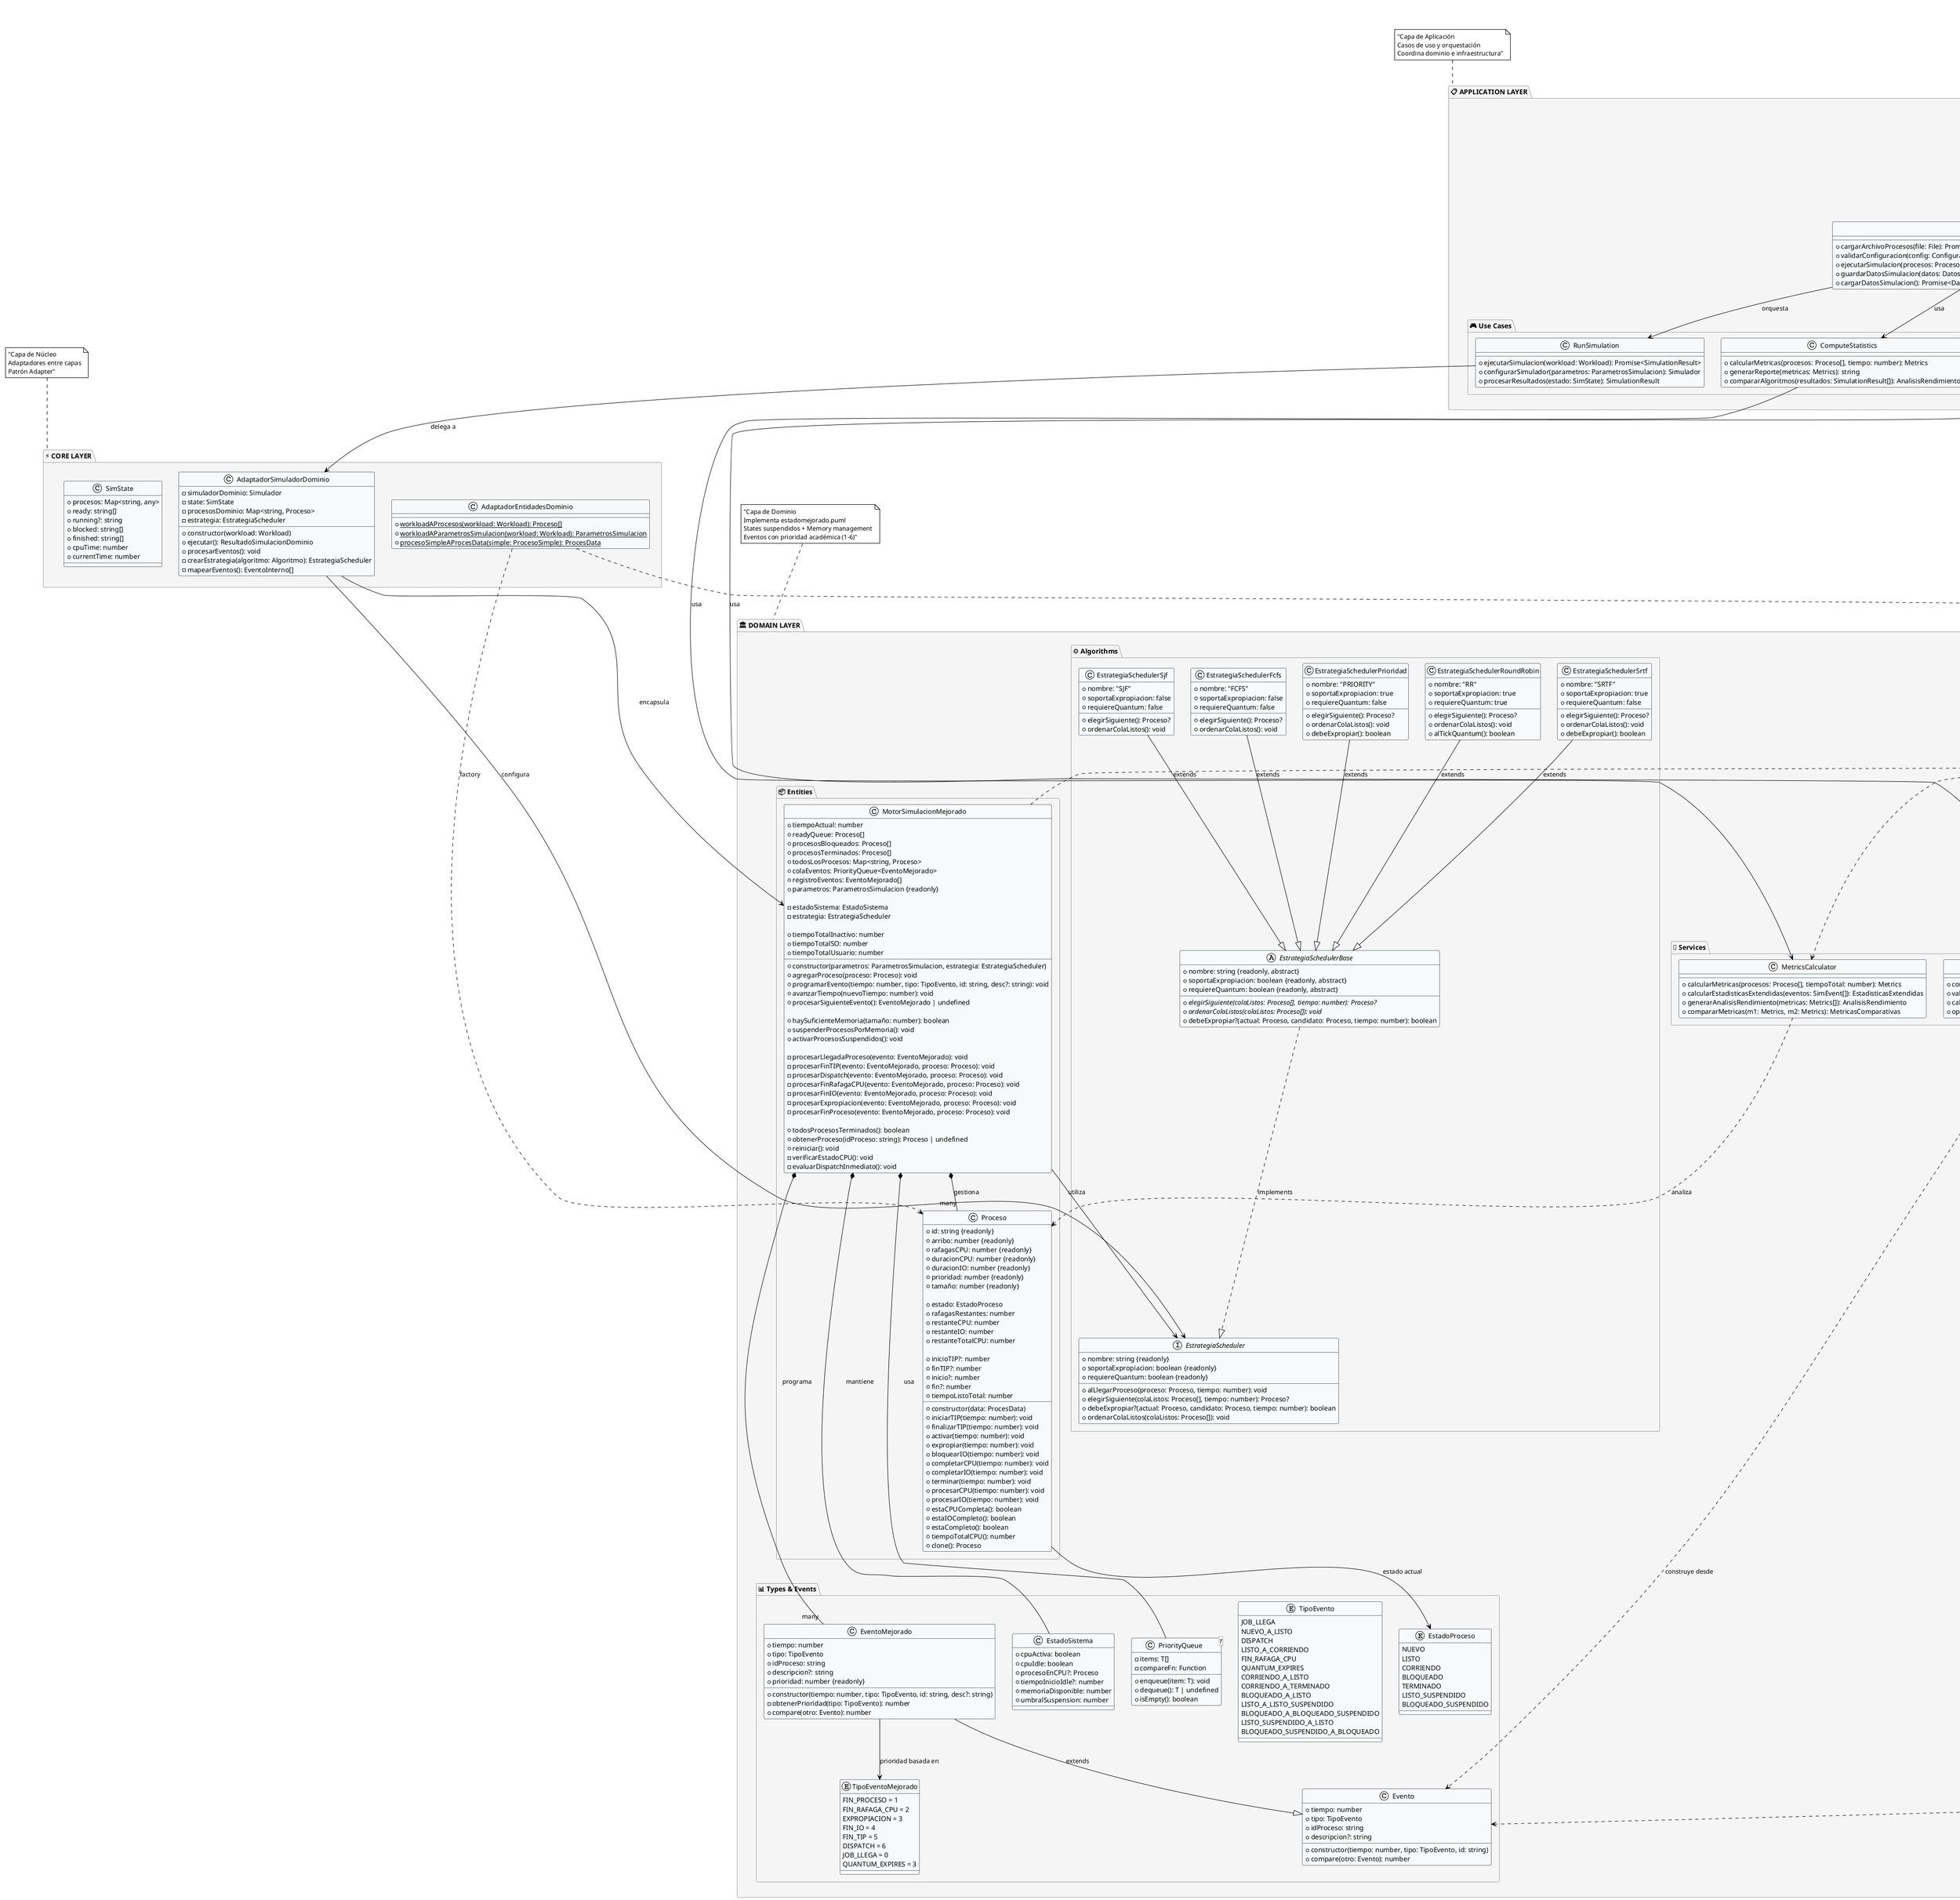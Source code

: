 @startuml UML_Classes

!theme plain
skinparam backgroundColor #FFFFFF
skinparam classBackgroundColor #F8F9FA
skinparam classBorderColor #6C757D
skinparam stereotypeCBackgroundColor #E3F2FD
skinparam packageBackgroundColor #F5F5F5
skinparam packageBorderColor #9E9E9E

title Diagrama de Clases - Simulador de Planificación de Procesos (Estado Actual)

' ===============================
' CAPA DE DOMINIO (Domain Layer)
' ===============================
package "🏛️ DOMAIN LAYER" as domain {
  
  package "📦 Entities" as entities {
    class Proceso {
      ' Propiedades inmutables
      +id: string {readonly}
      +arribo: number {readonly}
      +rafagasCPU: number {readonly}
      +duracionCPU: number {readonly}
      +duracionIO: number {readonly}
      +prioridad: number {readonly}
      +tamaño: number {readonly}
      
      ' Estado dinámico
      +estado: EstadoProceso
      +rafagasRestantes: number
      +restanteCPU: number
      +restanteIO: number
      +restanteTotalCPU: number
      
      ' Timestamps para métricas
      +inicioTIP?: number
      +finTIP?: number
      +inicio?: number
      +fin?: number
      +tiempoListoTotal: number
      --
      +constructor(data: ProcesData)
      +iniciarTIP(tiempo: number): void
      +finalizarTIP(tiempo: number): void
      +activar(tiempo: number): void
      +expropiar(tiempo: number): void
      +bloquearIO(tiempo: number): void
      +completarCPU(tiempo: number): void
      +completarIO(tiempo: number): void
      +terminar(tiempo: number): void
      +procesarCPU(tiempo: number): void
      +procesarIO(tiempo: number): void
      +estaCPUCompleta(): boolean
      +estaIOCompleto(): boolean
      +estaCompleto(): boolean
      +tiempoTotalCPU(): number
      +clone(): Proceso
    }

    class MotorSimulacionMejorado {
      ' Estado del sistema principal
      +tiempoActual: number
      +readyQueue: Proceso[]
      +procesosBloqueados: Proceso[]
      +procesosTerminados: Proceso[]
      +todosLosProcesos: Map<string, Proceso>
      +colaEventos: PriorityQueue<EventoMejorado>
      +registroEventos: EventoMejorado[]
      +parametros: ParametrosSimulacion {readonly}
      
      ' Estados suspendidos (punto 4 - estadomejorado.puml)
      -estadoSistema: EstadoSistema
      -estrategia: EstrategiaScheduler
      
      ' Métricas del sistema
      +tiempoTotalInactivo: number
      +tiempoTotalSO: number
      +tiempoTotalUsuario: number
      --
      +constructor(parametros: ParametrosSimulacion, estrategia: EstrategiaScheduler)
      +agregarProceso(proceso: Proceso): void
      +programarEvento(tiempo: number, tipo: TipoEvento, id: string, desc?: string): void
      +avanzarTiempo(nuevoTiempo: number): void
      +procesarSiguienteEvento(): EventoMejorado | undefined
      
      ' Gestión de memoria y suspensión
      +haySuficienteMemoria(tamaño: number): boolean
      +suspenderProcesosPorMemoria(): void
      +activarProcesosSuspendidos(): void
      
      ' Transiciones de estado académicas
      -procesarLlegadaProceso(evento: EventoMejorado): void
      -procesarFinTIP(evento: EventoMejorado, proceso: Proceso): void  
      -procesarDispatch(evento: EventoMejorado, proceso: Proceso): void
      -procesarFinRafagaCPU(evento: EventoMejorado, proceso: Proceso): void
      -procesarFinIO(evento: EventoMejorado, proceso: Proceso): void
      -procesarExpropiacion(evento: EventoMejorado, proceso: Proceso): void
      -procesarFinProceso(evento: EventoMejorado, proceso: Proceso): void
      
      ' Utilidades del sistema  
      +todosProcesosTerminados(): boolean  
      +obtenerProceso(idProceso: string): Proceso | undefined
      +reiniciar(): void
      -verificarEstadoCPU(): void
      -evaluarDispatchInmediato(): void
    }
  }

  package "⚙️ Algorithms" as algorithms {
    interface EstrategiaScheduler {
      +nombre: string {readonly}
      +soportaExpropiacion: boolean {readonly}
      +requiereQuantum: boolean {readonly}
      --
      +alLlegarProceso(proceso: Proceso, tiempo: number): void
      +elegirSiguiente(colaListos: Proceso[], tiempo: number): Proceso?
      +debeExpropiar?(actual: Proceso, candidato: Proceso, tiempo: number): boolean
      +ordenarColaListos(colaListos: Proceso[]): void
    }

    abstract class EstrategiaSchedulerBase {
      +nombre: string {readonly, abstract}
      +soportaExpropiacion: boolean {readonly, abstract}
      +requiereQuantum: boolean {readonly, abstract}
      --
      +elegirSiguiente(colaListos: Proceso[], tiempo: number): Proceso? {abstract}
      +ordenarColaListos(colaListos: Proceso[]): void {abstract}
      +debeExpropiar?(actual: Proceso, candidato: Proceso, tiempo: number): boolean
    }

    class EstrategiaSchedulerFcfs {
      +nombre: "FCFS"
      +soportaExpropiacion: false
      +requiereQuantum: false
      --
      +elegirSiguiente(): Proceso?
      +ordenarColaListos(): void
    }

    class EstrategiaSchedulerSjf {
      +nombre: "SJF"
      +soportaExpropiacion: false
      +requiereQuantum: false
      --
      +elegirSiguiente(): Proceso?
      +ordenarColaListos(): void
    }

    class EstrategiaSchedulerSrtf {
      +nombre: "SRTF"
      +soportaExpropiacion: true
      +requiereQuantum: false
      --
      +elegirSiguiente(): Proceso?
      +ordenarColaListos(): void
      +debeExpropiar(): boolean
    }

    class EstrategiaSchedulerRoundRobin {
      +nombre: "RR"
      +soportaExpropiacion: true
      +requiereQuantum: true
      --
      +elegirSiguiente(): Proceso?
      +ordenarColaListos(): void
      +alTickQuantum(): boolean
    }

    class EstrategiaSchedulerPrioridad {
      +nombre: "PRIORITY"
      +soportaExpropiacion: true
      +requiereQuantum: false
      --
      +elegirSiguiente(): Proceso?
      +ordenarColaListos(): void
      +debeExpropiar(): boolean
    }
  }

  package "🎯 Services" as services {
    class MetricsCalculator {
      +calcularMetricas(procesos: Proceso[], tiempoTotal: number): Metrics
      +calcularEstadisticasExtendidas(eventos: SimEvent[]): EstadisticasExtendidas
      +generarAnalisisRendimiento(metricas: Metrics[]): AnalisisRendimiento
      +compararMetricas(m1: Metrics, m2: Metrics): MetricasComparativas
    }

    class GanttBuilder {
      +construirDiagrama(eventos: SimEvent[]): DiagramaGantt
      +validarConsistencia(segmentos: GanttSlice[]): boolean
      +calcularEstadisticas(segmentos: GanttSlice[]): EstadisticasGantt
      +optimizarVisualizacion(segmentos: GanttSlice[]): GanttSlice[]
    }
  }

  package "📊 Types & Events" as types {
    enum EstadoProceso {
      NUEVO
      LISTO
      CORRIENDO
      BLOQUEADO
      TERMINADO
      ' Estados suspendidos (estadomejorado.puml)
      LISTO_SUSPENDIDO
      BLOQUEADO_SUSPENDIDO
    }

    enum TipoEvento {
      JOB_LLEGA
      NUEVO_A_LISTO
      DISPATCH
      LISTO_A_CORRIENDO
      FIN_RAFAGA_CPU
      QUANTUM_EXPIRES
      CORRIENDO_A_LISTO
      CORRIENDO_A_TERMINADO
      BLOQUEADO_A_LISTO
      ' Eventos de suspensión
      LISTO_A_LISTO_SUSPENDIDO
      BLOQUEADO_A_BLOQUEADO_SUSPENDIDO
      LISTO_SUSPENDIDO_A_LISTO
      BLOQUEADO_SUSPENDIDO_A_BLOQUEADO
    }
    
    enum TipoEventoMejorado {
      ' Orden de procesamiento para eventos simultáneos (CRÍTICO)
      FIN_PROCESO = 1
      FIN_RAFAGA_CPU = 2
      EXPROPIACION = 3
      FIN_IO = 4
      FIN_TIP = 5
      DISPATCH = 6
      ' Eventos de sistema
      JOB_LLEGA = 0
      QUANTUM_EXPIRES = 3
    }

    class Evento {
      +tiempo: number
      +tipo: TipoEvento
      +idProceso: string
      +descripcion?: string
      --
      +constructor(tiempo: number, tipo: TipoEvento, id: string)
      +compare(otro: Evento): number
    }
    
    class EventoMejorado {
      +tiempo: number
      +tipo: TipoEvento
      +idProceso: string
      +descripcion?: string
      +prioridad: number {readonly}
      --
      +constructor(tiempo: number, tipo: TipoEvento, id: string, desc?: string)
      -obtenerPrioridad(tipo: TipoEvento): number
      +compare(otro: Evento): number
    }
    
    class EstadoSistema {
      +cpuActiva: boolean
      +cpuIdle: boolean
      +procesoEnCPU?: Proceso
      +tiempoInicioIdle?: number
      ' Estados suspendidos para memoria
      +memoriaDisponible: number
      +umbralSuspension: number
    }

    class PriorityQueue<T> {
      -items: T[]
      -compareFn: Function
      --
      +enqueue(item: T): void
      +dequeue(): T | undefined
      +isEmpty(): boolean
    }
  }
}

' ===============================
' CAPA DE APLICACIÓN (Application Layer) 
' ===============================
package "📋 APPLICATION LAYER" as application {
  
  package "🎮 Use Cases" as usecases {
    class RunSimulation {
      +ejecutarSimulacion(workload: Workload): Promise<SimulationResult>
      +configurarSimulador(parametros: ParametrosSimulacion): Simulador
      +procesarResultados(estado: SimState): SimulationResult
    }

    class BuildGantt {
      +construirGantt(eventos: SimEvent[]): DiagramaGantt
      +validarEventos(eventos: SimEvent[]): boolean
      +optimizarVisualizacion(gantt: DiagramaGantt): DiagramaGantt
    }

    class ComputeStatistics {
      +calcularMetricas(procesos: Proceso[], tiempo: number): Metrics
      +generarReporte(metricas: Metrics): string
      +compararAlgoritmos(resultados: SimulationResult[]): AnalisisRendimiento
    }
  }

  class SimuladorLogic {
    +cargarArchivoProcesos(file: File): Promise<ResultadoCarga>
    +validarConfiguracion(config: ConfiguracionSimulacion): ResultadoValidacion
    +ejecutarSimulacion(procesos: ProcesoSimple[], config: ConfiguracionSimulacion): Promise<ResultadoSimulacion>
    +guardarDatosSimulacion(datos: DatosSimulacionCompleta): Promise<void>
    +cargarDatosSimulacion(): Promise<DatosSimulacionCompleta?>
  }

  class UseSimulationUI {
    +limpiarResultadosPrevios(): void
    +cargarArchivoUI(): Promise<void>
    +cambiarModoArchivo(mode: string): void
    +establecerConfiguracion(): void
    +ejecutarSimulacion(): Promise<void>
    +reiniciarTodo(): void
  }
}

' ===============================
' CAPA DE NÚCLEO (Core Layer)
' ===============================
package "⚡ CORE LAYER" as core {
  
  class AdaptadorSimuladorDominio {
    -simuladorDominio: Simulador
    -state: SimState
    -procesosDominio: Map<string, Proceso>
    -estrategia: EstrategiaScheduler
    --
    +constructor(workload: Workload)
    +ejecutar(): ResultadoSimulacionDominio
    +procesarEventos(): void
    -crearEstrategia(algoritmo: Algoritmo): EstrategiaScheduler
    -mapearEventos(): EventoInterno[]
  }

  class AdaptadorEntidadesDominio {
    +{static} workloadAProcesos(workload: Workload): Proceso[]
    +{static} workloadAParametrosSimulacion(workload: Workload): ParametrosSimulacion
    +{static} procesoSimpleAProcesData(simple: ProcesoSimple): ProcesData
  }

  class SimState {
    +procesos: Map<string, any>
    +ready: string[]
    +running?: string
    +blocked: string[]
    +finished: string[]
    +cpuTime: number
    +currentTime: number
  }
}

' ===============================
' CAPA DE INFRAESTRUCTURA (Infrastructure Layer)
' ===============================
package "🔧 INFRASTRUCTURE LAYER" as infrastructure {
  
  package "📁 Parsers" as parsers {
    class WorkloadParser {
      +cargarArchivo(file: File, mode: string, policy: Policy, tip: number, tfp: number, tcp: number, quantum?: number): Promise<ResultadoCarga>
    }

    class JsonParser {
      +parseJsonToWorkload(file: File): Promise<Workload>
      +validarEstructuraJson(data: any): boolean
      +extraerProcesosJson(data: any): ProcessSpec[]
    }

    class TxtParser {
      +parseTxtToWorkload(content: string, config: ParseConfig, filename: string): Workload
      +parsearLineaProceso(linea: string, separador: string): ProcessSpec
      +validarFormatoTxt(content: string): boolean
    }
  }

  package "📤 IO & Export" as io {
    class GanttExporter {
      +exportarJson(gantt: DiagramaGantt): string
      +exportarSvg(gantt: DiagramaGantt): string
      +exportarAscii(gantt: DiagramaGantt): string
      +generarReportePdf(gantt: DiagramaGantt): Blob
    }

    class EventLogger {
      +logearEvento(evento: SimEvent): void
      +exportarLog(eventos: SimEvent[]): string
      +filtrarEventos(eventos: SimEvent[], filtros: any): SimEvent[]
    }

    class ExportMetrics {
      +exportarCsv(metricas: Metrics): string
      +exportarJson(metricas: Metrics): string
      +generarReporte(metricas: Metrics): string
    }
  }
}

' ===============================
' CAPA DE UI (User Interface Layer)
' ===============================
package "🎨 UI LAYER" as ui {
  
  package "🧩 Components" as components {
    class CargaArchivo {
      +archivo: File?
      +cargando: boolean
      +error: string?
      --
      +onArchivoSeleccionado(event: CustomEvent): void
      +onArchivoRemovido(): void
      +validarArchivo(file: File): boolean
    }

    class TablaProcesos {
      +procesos: ProcesoSimple[]
      +modoEdicion: boolean
      --
      +agregarProceso(): void
      +eliminarProceso(index: number): void
      +editarProceso(index: number, proceso: ProcesoSimple): void
    }

    class ConfiguracionPanel {
      +configuracion: ConfiguracionSimulacion
      +validacion: ResultadoValidacion
      --
      +onConfiguracionChange(config: ConfiguracionSimulacion): void
      +validarQuantum(valor: number): boolean
      +resetearConfiguracion(): void
    }

    class GanttFixed {
      +gantt: DiagramaGantt
      +zoom: number
      +filtros: FiltrosGantt
      --
      +renderizarSegmentos(): void
      +manejarZoom(factor: number): void
      +exportarImagen(): void
    }

    class EventosSimulacion {
      +eventos: SimEvent[]
      +filtros: FiltrosEvento
      --
      +filtrarEventos(): SimEvent[]
      +exportarEventos(): void
      +buscarEvento(criterio: string): void
    }
  }

  package "📊 Data Types" as uitypes {
    class ProcesoSimple {
      +nombre: string
      +llegada: number
      +rafaga: number
      +prioridad: number
    }

    class ConfiguracionSimulacion {
      +policy: Policy
      +tip: number
      +tfp: number
      +tcp: number
      +quantum?: number
    }

    class DatosSimulacionCompleta {
      +procesos: ProcesoSimple[]
      +configuracion: ConfiguracionSimulacion
      +resultados: ResultadoSimulacion
      +timestamp: string
    }
  }
}

' ===============================
' RELACIONES ENTRE CAPAS
' ===============================

' Dominio - Entities y Algorithms (Implementación Mejorada)
MotorSimulacionMejorado *-- "many" Proceso : gestiona
MotorSimulacionMejorado *-- PriorityQueue : usa
MotorSimulacionMejorado *-- "many" EventoMejorado : programa
MotorSimulacionMejorado *-- EstadoSistema : mantiene
MotorSimulacionMejorado --> EstrategiaScheduler : utiliza
Proceso --> EstadoProceso : estado actual
EventoMejorado --|> Evento : extends
EventoMejorado --> TipoEventoMejorado : prioridad basada en
EstrategiaSchedulerBase ..|> EstrategiaScheduler : implements
EstrategiaSchedulerFcfs --|> EstrategiaSchedulerBase : extends
EstrategiaSchedulerSjf --|> EstrategiaSchedulerBase : extends
EstrategiaSchedulerSrtf --|> EstrategiaSchedulerBase : extends
EstrategiaSchedulerRoundRobin --|> EstrategiaSchedulerBase : extends
EstrategiaSchedulerPrioridad --|> EstrategiaSchedulerBase : extends

' Dominio - Services
MetricsCalculator ..> Proceso : analiza
GanttBuilder ..> Evento : construye desde

' Application - Use Cases
RunSimulation --> AdaptadorSimuladorDominio : delega a
BuildGantt --> GanttBuilder : usa
ComputeStatistics --> MetricsCalculator : usa
SimuladorLogic --> RunSimulation : orquesta
SimuladorLogic --> BuildGantt : usa
SimuladorLogic --> ComputeStatistics : usa
UseSimulationUI --> SimuladorLogic : delega a

' Core - Adaptadores (Actualizado para Motor Mejorado)
AdaptadorSimuladorDominio --> MotorSimulacionMejorado : encapsula
AdaptadorSimuladorDominio --> EstrategiaScheduler : configura
AdaptadorEntidadesDominio ..> Proceso : factory
AdaptadorEntidadesDominio ..> ProcesoSimple : transforma

' Infrastructure - Parsers e IO
WorkloadParser --> JsonParser : usa
WorkloadParser --> TxtParser : usa
GanttExporter ..> GanttBuilder : exporta desde
EventLogger ..> Evento : registra
ExportMetrics ..> MetricsCalculator : exporta desde

' UI - Components
CargaArchivo --> WorkloadParser : carga archivos con
TablaProcesos --> ProcesoSimple : muestra
ConfiguracionPanel --> ConfiguracionSimulacion : configura
GanttFixed --> GanttBuilder : visualiza
EventosSimulacion --> EventLogger : muestra

' Cross-layer dependencies
SimuladorLogic --> WorkloadParser : carga archivos
SimuladorLogic --> GanttExporter : exporta con
UseSimulationUI --> CargaArchivo : integra
UseSimulationUI --> ConfiguracionPanel : integra

' Notes para clarificación de la implementación mejorada
note top of domain : "Capa de Dominio\nImplementa estadomejorado.puml\nStates suspendidos + Memory management\nEventos con prioridad académica (1-6)"
note top of application : "Capa de Aplicación\nCasos de uso y orquestación\nCoordina dominio e infraestructura"
note top of core : "Capa de Núcleo\nAdaptadores entre capas\nPatrón Adapter"
note top of infrastructure : "Capa de Infraestructura\nPersistencia, parsing, export\nImplementa ports del dominio"
note top of ui : "Capa de UI\nComponentes Svelte\nManejo de estado reactivo"

note right of MotorSimulacionMejorado : "Motor Mejorado - Implementa estadomejorado.puml\n✅ Estados suspendidos (LISTO_SUSPENDIDO, BLOQUEADO_SUSPENDIDO)\n✅ Gestión de memoria con suspensión automática\n✅ Orden de eventos simultáneos (prioridad 1-6)\n✅ TCP solo en DISPATCH y EXPROPIACIÓN\n✅ Transiciones académicamente correctas"

@enduml
